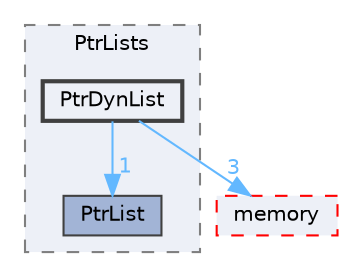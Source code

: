 digraph "src/OpenFOAM/containers/PtrLists/PtrDynList"
{
 // LATEX_PDF_SIZE
  bgcolor="transparent";
  edge [fontname=Helvetica,fontsize=10,labelfontname=Helvetica,labelfontsize=10];
  node [fontname=Helvetica,fontsize=10,shape=box,height=0.2,width=0.4];
  compound=true
  subgraph clusterdir_c1da495c294d17e72ea15f67e347e9c2 {
    graph [ bgcolor="#edf0f7", pencolor="grey50", label="PtrLists", fontname=Helvetica,fontsize=10 style="filled,dashed", URL="dir_c1da495c294d17e72ea15f67e347e9c2.html",tooltip=""]
  dir_478193d4edf732803e27b080a2e15cce [label="PtrList", fillcolor="#a2b4d6", color="grey25", style="filled", URL="dir_478193d4edf732803e27b080a2e15cce.html",tooltip=""];
  dir_9e8ef550a763355e49df7016bcdfaa28 [label="PtrDynList", fillcolor="#edf0f7", color="grey25", style="filled,bold", URL="dir_9e8ef550a763355e49df7016bcdfaa28.html",tooltip=""];
  }
  dir_385a22dcc2f7120acb0f1a7a832b3b8d [label="memory", fillcolor="#edf0f7", color="red", style="filled,dashed", URL="dir_385a22dcc2f7120acb0f1a7a832b3b8d.html",tooltip=""];
  dir_9e8ef550a763355e49df7016bcdfaa28->dir_385a22dcc2f7120acb0f1a7a832b3b8d [headlabel="3", labeldistance=1.5 headhref="dir_003117_002352.html" href="dir_003117_002352.html" color="steelblue1" fontcolor="steelblue1"];
  dir_9e8ef550a763355e49df7016bcdfaa28->dir_478193d4edf732803e27b080a2e15cce [headlabel="1", labeldistance=1.5 headhref="dir_003117_003118.html" href="dir_003117_003118.html" color="steelblue1" fontcolor="steelblue1"];
}
